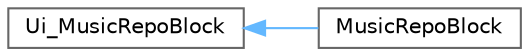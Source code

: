 digraph "类继承关系图"
{
 // LATEX_PDF_SIZE
  bgcolor="transparent";
  edge [fontname=Helvetica,fontsize=10,labelfontname=Helvetica,labelfontsize=10];
  node [fontname=Helvetica,fontsize=10,shape=box,height=0.2,width=0.4];
  rankdir="LR";
  Node0 [id="Node000000",label="Ui_MusicRepoBlock",height=0.2,width=0.4,color="grey40", fillcolor="white", style="filled",URL="$class_ui___music_repo_block.html",tooltip=" "];
  Node0 -> Node1 [id="edge497_Node000000_Node000001",dir="back",color="steelblue1",style="solid",tooltip=" "];
  Node1 [id="Node000001",label="MusicRepoBlock",height=0.2,width=0.4,color="grey40", fillcolor="white", style="filled",URL="$class_ui_1_1_music_repo_block.html",tooltip=" "];
}
